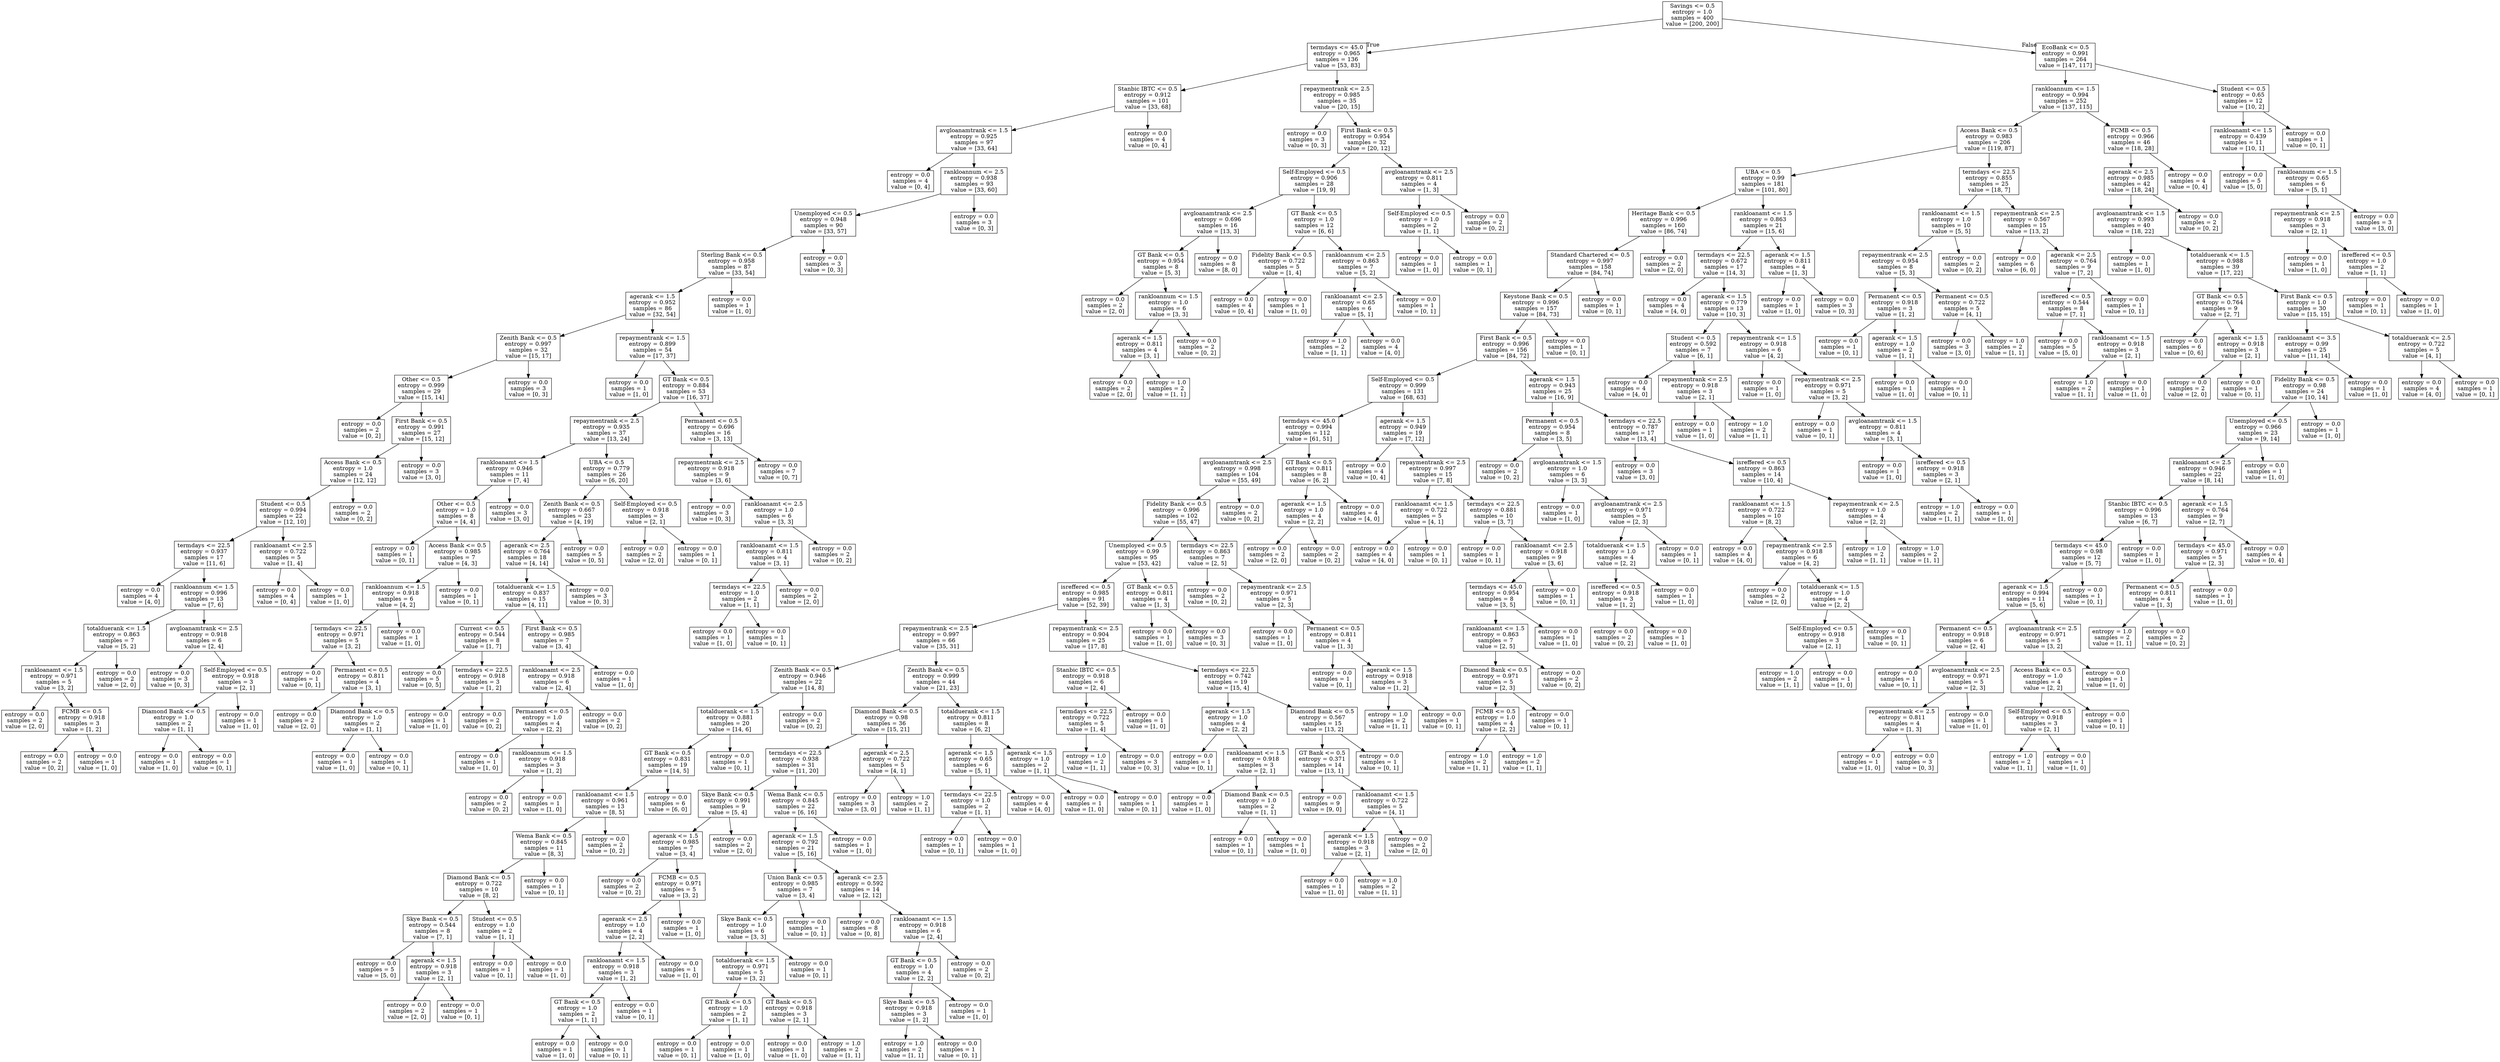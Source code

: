 digraph Tree {
node [shape=box] ;
0 [label="Savings <= 0.5\nentropy = 1.0\nsamples = 400\nvalue = [200, 200]"] ;
1 [label="termdays <= 45.0\nentropy = 0.965\nsamples = 136\nvalue = [53, 83]"] ;
0 -> 1 [labeldistance=2.5, labelangle=45, headlabel="True"] ;
2 [label="Stanbic IBTC <= 0.5\nentropy = 0.912\nsamples = 101\nvalue = [33, 68]"] ;
1 -> 2 ;
3 [label="avgloanamtrank <= 1.5\nentropy = 0.925\nsamples = 97\nvalue = [33, 64]"] ;
2 -> 3 ;
4 [label="entropy = 0.0\nsamples = 4\nvalue = [0, 4]"] ;
3 -> 4 ;
5 [label="rankloannum <= 2.5\nentropy = 0.938\nsamples = 93\nvalue = [33, 60]"] ;
3 -> 5 ;
6 [label="Unemployed <= 0.5\nentropy = 0.948\nsamples = 90\nvalue = [33, 57]"] ;
5 -> 6 ;
7 [label="Sterling Bank <= 0.5\nentropy = 0.958\nsamples = 87\nvalue = [33, 54]"] ;
6 -> 7 ;
8 [label="agerank <= 1.5\nentropy = 0.952\nsamples = 86\nvalue = [32, 54]"] ;
7 -> 8 ;
9 [label="Zenith Bank <= 0.5\nentropy = 0.997\nsamples = 32\nvalue = [15, 17]"] ;
8 -> 9 ;
10 [label="Other <= 0.5\nentropy = 0.999\nsamples = 29\nvalue = [15, 14]"] ;
9 -> 10 ;
11 [label="entropy = 0.0\nsamples = 2\nvalue = [0, 2]"] ;
10 -> 11 ;
12 [label="First Bank <= 0.5\nentropy = 0.991\nsamples = 27\nvalue = [15, 12]"] ;
10 -> 12 ;
13 [label="Access Bank <= 0.5\nentropy = 1.0\nsamples = 24\nvalue = [12, 12]"] ;
12 -> 13 ;
14 [label="Student <= 0.5\nentropy = 0.994\nsamples = 22\nvalue = [12, 10]"] ;
13 -> 14 ;
15 [label="termdays <= 22.5\nentropy = 0.937\nsamples = 17\nvalue = [11, 6]"] ;
14 -> 15 ;
16 [label="entropy = 0.0\nsamples = 4\nvalue = [4, 0]"] ;
15 -> 16 ;
17 [label="rankloannum <= 1.5\nentropy = 0.996\nsamples = 13\nvalue = [7, 6]"] ;
15 -> 17 ;
18 [label="totalduerank <= 1.5\nentropy = 0.863\nsamples = 7\nvalue = [5, 2]"] ;
17 -> 18 ;
19 [label="rankloanamt <= 1.5\nentropy = 0.971\nsamples = 5\nvalue = [3, 2]"] ;
18 -> 19 ;
20 [label="entropy = 0.0\nsamples = 2\nvalue = [2, 0]"] ;
19 -> 20 ;
21 [label="FCMB <= 0.5\nentropy = 0.918\nsamples = 3\nvalue = [1, 2]"] ;
19 -> 21 ;
22 [label="entropy = 0.0\nsamples = 2\nvalue = [0, 2]"] ;
21 -> 22 ;
23 [label="entropy = 0.0\nsamples = 1\nvalue = [1, 0]"] ;
21 -> 23 ;
24 [label="entropy = 0.0\nsamples = 2\nvalue = [2, 0]"] ;
18 -> 24 ;
25 [label="avgloanamtrank <= 2.5\nentropy = 0.918\nsamples = 6\nvalue = [2, 4]"] ;
17 -> 25 ;
26 [label="entropy = 0.0\nsamples = 3\nvalue = [0, 3]"] ;
25 -> 26 ;
27 [label="Self-Employed <= 0.5\nentropy = 0.918\nsamples = 3\nvalue = [2, 1]"] ;
25 -> 27 ;
28 [label="Diamond Bank <= 0.5\nentropy = 1.0\nsamples = 2\nvalue = [1, 1]"] ;
27 -> 28 ;
29 [label="entropy = 0.0\nsamples = 1\nvalue = [1, 0]"] ;
28 -> 29 ;
30 [label="entropy = 0.0\nsamples = 1\nvalue = [0, 1]"] ;
28 -> 30 ;
31 [label="entropy = 0.0\nsamples = 1\nvalue = [1, 0]"] ;
27 -> 31 ;
32 [label="rankloanamt <= 2.5\nentropy = 0.722\nsamples = 5\nvalue = [1, 4]"] ;
14 -> 32 ;
33 [label="entropy = 0.0\nsamples = 4\nvalue = [0, 4]"] ;
32 -> 33 ;
34 [label="entropy = 0.0\nsamples = 1\nvalue = [1, 0]"] ;
32 -> 34 ;
35 [label="entropy = 0.0\nsamples = 2\nvalue = [0, 2]"] ;
13 -> 35 ;
36 [label="entropy = 0.0\nsamples = 3\nvalue = [3, 0]"] ;
12 -> 36 ;
37 [label="entropy = 0.0\nsamples = 3\nvalue = [0, 3]"] ;
9 -> 37 ;
38 [label="repaymentrank <= 1.5\nentropy = 0.899\nsamples = 54\nvalue = [17, 37]"] ;
8 -> 38 ;
39 [label="entropy = 0.0\nsamples = 1\nvalue = [1, 0]"] ;
38 -> 39 ;
40 [label="GT Bank <= 0.5\nentropy = 0.884\nsamples = 53\nvalue = [16, 37]"] ;
38 -> 40 ;
41 [label="repaymentrank <= 2.5\nentropy = 0.935\nsamples = 37\nvalue = [13, 24]"] ;
40 -> 41 ;
42 [label="rankloanamt <= 1.5\nentropy = 0.946\nsamples = 11\nvalue = [7, 4]"] ;
41 -> 42 ;
43 [label="Other <= 0.5\nentropy = 1.0\nsamples = 8\nvalue = [4, 4]"] ;
42 -> 43 ;
44 [label="entropy = 0.0\nsamples = 1\nvalue = [0, 1]"] ;
43 -> 44 ;
45 [label="Access Bank <= 0.5\nentropy = 0.985\nsamples = 7\nvalue = [4, 3]"] ;
43 -> 45 ;
46 [label="rankloannum <= 1.5\nentropy = 0.918\nsamples = 6\nvalue = [4, 2]"] ;
45 -> 46 ;
47 [label="termdays <= 22.5\nentropy = 0.971\nsamples = 5\nvalue = [3, 2]"] ;
46 -> 47 ;
48 [label="entropy = 0.0\nsamples = 1\nvalue = [0, 1]"] ;
47 -> 48 ;
49 [label="Permanent <= 0.5\nentropy = 0.811\nsamples = 4\nvalue = [3, 1]"] ;
47 -> 49 ;
50 [label="entropy = 0.0\nsamples = 2\nvalue = [2, 0]"] ;
49 -> 50 ;
51 [label="Diamond Bank <= 0.5\nentropy = 1.0\nsamples = 2\nvalue = [1, 1]"] ;
49 -> 51 ;
52 [label="entropy = 0.0\nsamples = 1\nvalue = [1, 0]"] ;
51 -> 52 ;
53 [label="entropy = 0.0\nsamples = 1\nvalue = [0, 1]"] ;
51 -> 53 ;
54 [label="entropy = 0.0\nsamples = 1\nvalue = [1, 0]"] ;
46 -> 54 ;
55 [label="entropy = 0.0\nsamples = 1\nvalue = [0, 1]"] ;
45 -> 55 ;
56 [label="entropy = 0.0\nsamples = 3\nvalue = [3, 0]"] ;
42 -> 56 ;
57 [label="UBA <= 0.5\nentropy = 0.779\nsamples = 26\nvalue = [6, 20]"] ;
41 -> 57 ;
58 [label="Zenith Bank <= 0.5\nentropy = 0.667\nsamples = 23\nvalue = [4, 19]"] ;
57 -> 58 ;
59 [label="agerank <= 2.5\nentropy = 0.764\nsamples = 18\nvalue = [4, 14]"] ;
58 -> 59 ;
60 [label="totalduerank <= 1.5\nentropy = 0.837\nsamples = 15\nvalue = [4, 11]"] ;
59 -> 60 ;
61 [label="Current <= 0.5\nentropy = 0.544\nsamples = 8\nvalue = [1, 7]"] ;
60 -> 61 ;
62 [label="entropy = 0.0\nsamples = 5\nvalue = [0, 5]"] ;
61 -> 62 ;
63 [label="termdays <= 22.5\nentropy = 0.918\nsamples = 3\nvalue = [1, 2]"] ;
61 -> 63 ;
64 [label="entropy = 0.0\nsamples = 1\nvalue = [1, 0]"] ;
63 -> 64 ;
65 [label="entropy = 0.0\nsamples = 2\nvalue = [0, 2]"] ;
63 -> 65 ;
66 [label="First Bank <= 0.5\nentropy = 0.985\nsamples = 7\nvalue = [3, 4]"] ;
60 -> 66 ;
67 [label="rankloanamt <= 2.5\nentropy = 0.918\nsamples = 6\nvalue = [2, 4]"] ;
66 -> 67 ;
68 [label="Permanent <= 0.5\nentropy = 1.0\nsamples = 4\nvalue = [2, 2]"] ;
67 -> 68 ;
69 [label="entropy = 0.0\nsamples = 1\nvalue = [1, 0]"] ;
68 -> 69 ;
70 [label="rankloannum <= 1.5\nentropy = 0.918\nsamples = 3\nvalue = [1, 2]"] ;
68 -> 70 ;
71 [label="entropy = 0.0\nsamples = 2\nvalue = [0, 2]"] ;
70 -> 71 ;
72 [label="entropy = 0.0\nsamples = 1\nvalue = [1, 0]"] ;
70 -> 72 ;
73 [label="entropy = 0.0\nsamples = 2\nvalue = [0, 2]"] ;
67 -> 73 ;
74 [label="entropy = 0.0\nsamples = 1\nvalue = [1, 0]"] ;
66 -> 74 ;
75 [label="entropy = 0.0\nsamples = 3\nvalue = [0, 3]"] ;
59 -> 75 ;
76 [label="entropy = 0.0\nsamples = 5\nvalue = [0, 5]"] ;
58 -> 76 ;
77 [label="Self-Employed <= 0.5\nentropy = 0.918\nsamples = 3\nvalue = [2, 1]"] ;
57 -> 77 ;
78 [label="entropy = 0.0\nsamples = 2\nvalue = [2, 0]"] ;
77 -> 78 ;
79 [label="entropy = 0.0\nsamples = 1\nvalue = [0, 1]"] ;
77 -> 79 ;
80 [label="Permanent <= 0.5\nentropy = 0.696\nsamples = 16\nvalue = [3, 13]"] ;
40 -> 80 ;
81 [label="repaymentrank <= 2.5\nentropy = 0.918\nsamples = 9\nvalue = [3, 6]"] ;
80 -> 81 ;
82 [label="entropy = 0.0\nsamples = 3\nvalue = [0, 3]"] ;
81 -> 82 ;
83 [label="rankloanamt <= 2.5\nentropy = 1.0\nsamples = 6\nvalue = [3, 3]"] ;
81 -> 83 ;
84 [label="rankloanamt <= 1.5\nentropy = 0.811\nsamples = 4\nvalue = [3, 1]"] ;
83 -> 84 ;
85 [label="termdays <= 22.5\nentropy = 1.0\nsamples = 2\nvalue = [1, 1]"] ;
84 -> 85 ;
86 [label="entropy = 0.0\nsamples = 1\nvalue = [1, 0]"] ;
85 -> 86 ;
87 [label="entropy = 0.0\nsamples = 1\nvalue = [0, 1]"] ;
85 -> 87 ;
88 [label="entropy = 0.0\nsamples = 2\nvalue = [2, 0]"] ;
84 -> 88 ;
89 [label="entropy = 0.0\nsamples = 2\nvalue = [0, 2]"] ;
83 -> 89 ;
90 [label="entropy = 0.0\nsamples = 7\nvalue = [0, 7]"] ;
80 -> 90 ;
91 [label="entropy = 0.0\nsamples = 1\nvalue = [1, 0]"] ;
7 -> 91 ;
92 [label="entropy = 0.0\nsamples = 3\nvalue = [0, 3]"] ;
6 -> 92 ;
93 [label="entropy = 0.0\nsamples = 3\nvalue = [0, 3]"] ;
5 -> 93 ;
94 [label="entropy = 0.0\nsamples = 4\nvalue = [0, 4]"] ;
2 -> 94 ;
95 [label="repaymentrank <= 2.5\nentropy = 0.985\nsamples = 35\nvalue = [20, 15]"] ;
1 -> 95 ;
96 [label="entropy = 0.0\nsamples = 3\nvalue = [0, 3]"] ;
95 -> 96 ;
97 [label="First Bank <= 0.5\nentropy = 0.954\nsamples = 32\nvalue = [20, 12]"] ;
95 -> 97 ;
98 [label="Self-Employed <= 0.5\nentropy = 0.906\nsamples = 28\nvalue = [19, 9]"] ;
97 -> 98 ;
99 [label="avgloanamtrank <= 2.5\nentropy = 0.696\nsamples = 16\nvalue = [13, 3]"] ;
98 -> 99 ;
100 [label="GT Bank <= 0.5\nentropy = 0.954\nsamples = 8\nvalue = [5, 3]"] ;
99 -> 100 ;
101 [label="entropy = 0.0\nsamples = 2\nvalue = [2, 0]"] ;
100 -> 101 ;
102 [label="rankloannum <= 1.5\nentropy = 1.0\nsamples = 6\nvalue = [3, 3]"] ;
100 -> 102 ;
103 [label="agerank <= 1.5\nentropy = 0.811\nsamples = 4\nvalue = [3, 1]"] ;
102 -> 103 ;
104 [label="entropy = 0.0\nsamples = 2\nvalue = [2, 0]"] ;
103 -> 104 ;
105 [label="entropy = 1.0\nsamples = 2\nvalue = [1, 1]"] ;
103 -> 105 ;
106 [label="entropy = 0.0\nsamples = 2\nvalue = [0, 2]"] ;
102 -> 106 ;
107 [label="entropy = 0.0\nsamples = 8\nvalue = [8, 0]"] ;
99 -> 107 ;
108 [label="GT Bank <= 0.5\nentropy = 1.0\nsamples = 12\nvalue = [6, 6]"] ;
98 -> 108 ;
109 [label="Fidelity Bank <= 0.5\nentropy = 0.722\nsamples = 5\nvalue = [1, 4]"] ;
108 -> 109 ;
110 [label="entropy = 0.0\nsamples = 4\nvalue = [0, 4]"] ;
109 -> 110 ;
111 [label="entropy = 0.0\nsamples = 1\nvalue = [1, 0]"] ;
109 -> 111 ;
112 [label="rankloannum <= 2.5\nentropy = 0.863\nsamples = 7\nvalue = [5, 2]"] ;
108 -> 112 ;
113 [label="rankloanamt <= 2.5\nentropy = 0.65\nsamples = 6\nvalue = [5, 1]"] ;
112 -> 113 ;
114 [label="entropy = 1.0\nsamples = 2\nvalue = [1, 1]"] ;
113 -> 114 ;
115 [label="entropy = 0.0\nsamples = 4\nvalue = [4, 0]"] ;
113 -> 115 ;
116 [label="entropy = 0.0\nsamples = 1\nvalue = [0, 1]"] ;
112 -> 116 ;
117 [label="avgloanamtrank <= 2.5\nentropy = 0.811\nsamples = 4\nvalue = [1, 3]"] ;
97 -> 117 ;
118 [label="Self-Employed <= 0.5\nentropy = 1.0\nsamples = 2\nvalue = [1, 1]"] ;
117 -> 118 ;
119 [label="entropy = 0.0\nsamples = 1\nvalue = [1, 0]"] ;
118 -> 119 ;
120 [label="entropy = 0.0\nsamples = 1\nvalue = [0, 1]"] ;
118 -> 120 ;
121 [label="entropy = 0.0\nsamples = 2\nvalue = [0, 2]"] ;
117 -> 121 ;
122 [label="EcoBank <= 0.5\nentropy = 0.991\nsamples = 264\nvalue = [147, 117]"] ;
0 -> 122 [labeldistance=2.5, labelangle=-45, headlabel="False"] ;
123 [label="rankloannum <= 1.5\nentropy = 0.994\nsamples = 252\nvalue = [137, 115]"] ;
122 -> 123 ;
124 [label="Access Bank <= 0.5\nentropy = 0.983\nsamples = 206\nvalue = [119, 87]"] ;
123 -> 124 ;
125 [label="UBA <= 0.5\nentropy = 0.99\nsamples = 181\nvalue = [101, 80]"] ;
124 -> 125 ;
126 [label="Heritage Bank <= 0.5\nentropy = 0.996\nsamples = 160\nvalue = [86, 74]"] ;
125 -> 126 ;
127 [label="Standard Chartered <= 0.5\nentropy = 0.997\nsamples = 158\nvalue = [84, 74]"] ;
126 -> 127 ;
128 [label="Keystone Bank <= 0.5\nentropy = 0.996\nsamples = 157\nvalue = [84, 73]"] ;
127 -> 128 ;
129 [label="First Bank <= 0.5\nentropy = 0.996\nsamples = 156\nvalue = [84, 72]"] ;
128 -> 129 ;
130 [label="Self-Employed <= 0.5\nentropy = 0.999\nsamples = 131\nvalue = [68, 63]"] ;
129 -> 130 ;
131 [label="termdays <= 45.0\nentropy = 0.994\nsamples = 112\nvalue = [61, 51]"] ;
130 -> 131 ;
132 [label="avgloanamtrank <= 2.5\nentropy = 0.998\nsamples = 104\nvalue = [55, 49]"] ;
131 -> 132 ;
133 [label="Fidelity Bank <= 0.5\nentropy = 0.996\nsamples = 102\nvalue = [55, 47]"] ;
132 -> 133 ;
134 [label="Unemployed <= 0.5\nentropy = 0.99\nsamples = 95\nvalue = [53, 42]"] ;
133 -> 134 ;
135 [label="isreffered <= 0.5\nentropy = 0.985\nsamples = 91\nvalue = [52, 39]"] ;
134 -> 135 ;
136 [label="repaymentrank <= 2.5\nentropy = 0.997\nsamples = 66\nvalue = [35, 31]"] ;
135 -> 136 ;
137 [label="Zenith Bank <= 0.5\nentropy = 0.946\nsamples = 22\nvalue = [14, 8]"] ;
136 -> 137 ;
138 [label="totalduerank <= 1.5\nentropy = 0.881\nsamples = 20\nvalue = [14, 6]"] ;
137 -> 138 ;
139 [label="GT Bank <= 0.5\nentropy = 0.831\nsamples = 19\nvalue = [14, 5]"] ;
138 -> 139 ;
140 [label="rankloanamt <= 1.5\nentropy = 0.961\nsamples = 13\nvalue = [8, 5]"] ;
139 -> 140 ;
141 [label="Wema Bank <= 0.5\nentropy = 0.845\nsamples = 11\nvalue = [8, 3]"] ;
140 -> 141 ;
142 [label="Diamond Bank <= 0.5\nentropy = 0.722\nsamples = 10\nvalue = [8, 2]"] ;
141 -> 142 ;
143 [label="Skye Bank <= 0.5\nentropy = 0.544\nsamples = 8\nvalue = [7, 1]"] ;
142 -> 143 ;
144 [label="entropy = 0.0\nsamples = 5\nvalue = [5, 0]"] ;
143 -> 144 ;
145 [label="agerank <= 1.5\nentropy = 0.918\nsamples = 3\nvalue = [2, 1]"] ;
143 -> 145 ;
146 [label="entropy = 0.0\nsamples = 2\nvalue = [2, 0]"] ;
145 -> 146 ;
147 [label="entropy = 0.0\nsamples = 1\nvalue = [0, 1]"] ;
145 -> 147 ;
148 [label="Student <= 0.5\nentropy = 1.0\nsamples = 2\nvalue = [1, 1]"] ;
142 -> 148 ;
149 [label="entropy = 0.0\nsamples = 1\nvalue = [0, 1]"] ;
148 -> 149 ;
150 [label="entropy = 0.0\nsamples = 1\nvalue = [1, 0]"] ;
148 -> 150 ;
151 [label="entropy = 0.0\nsamples = 1\nvalue = [0, 1]"] ;
141 -> 151 ;
152 [label="entropy = 0.0\nsamples = 2\nvalue = [0, 2]"] ;
140 -> 152 ;
153 [label="entropy = 0.0\nsamples = 6\nvalue = [6, 0]"] ;
139 -> 153 ;
154 [label="entropy = 0.0\nsamples = 1\nvalue = [0, 1]"] ;
138 -> 154 ;
155 [label="entropy = 0.0\nsamples = 2\nvalue = [0, 2]"] ;
137 -> 155 ;
156 [label="Zenith Bank <= 0.5\nentropy = 0.999\nsamples = 44\nvalue = [21, 23]"] ;
136 -> 156 ;
157 [label="Diamond Bank <= 0.5\nentropy = 0.98\nsamples = 36\nvalue = [15, 21]"] ;
156 -> 157 ;
158 [label="termdays <= 22.5\nentropy = 0.938\nsamples = 31\nvalue = [11, 20]"] ;
157 -> 158 ;
159 [label="Skye Bank <= 0.5\nentropy = 0.991\nsamples = 9\nvalue = [5, 4]"] ;
158 -> 159 ;
160 [label="agerank <= 1.5\nentropy = 0.985\nsamples = 7\nvalue = [3, 4]"] ;
159 -> 160 ;
161 [label="entropy = 0.0\nsamples = 2\nvalue = [0, 2]"] ;
160 -> 161 ;
162 [label="FCMB <= 0.5\nentropy = 0.971\nsamples = 5\nvalue = [3, 2]"] ;
160 -> 162 ;
163 [label="agerank <= 2.5\nentropy = 1.0\nsamples = 4\nvalue = [2, 2]"] ;
162 -> 163 ;
164 [label="rankloanamt <= 1.5\nentropy = 0.918\nsamples = 3\nvalue = [1, 2]"] ;
163 -> 164 ;
165 [label="GT Bank <= 0.5\nentropy = 1.0\nsamples = 2\nvalue = [1, 1]"] ;
164 -> 165 ;
166 [label="entropy = 0.0\nsamples = 1\nvalue = [1, 0]"] ;
165 -> 166 ;
167 [label="entropy = 0.0\nsamples = 1\nvalue = [0, 1]"] ;
165 -> 167 ;
168 [label="entropy = 0.0\nsamples = 1\nvalue = [0, 1]"] ;
164 -> 168 ;
169 [label="entropy = 0.0\nsamples = 1\nvalue = [1, 0]"] ;
163 -> 169 ;
170 [label="entropy = 0.0\nsamples = 1\nvalue = [1, 0]"] ;
162 -> 170 ;
171 [label="entropy = 0.0\nsamples = 2\nvalue = [2, 0]"] ;
159 -> 171 ;
172 [label="Wema Bank <= 0.5\nentropy = 0.845\nsamples = 22\nvalue = [6, 16]"] ;
158 -> 172 ;
173 [label="agerank <= 1.5\nentropy = 0.792\nsamples = 21\nvalue = [5, 16]"] ;
172 -> 173 ;
174 [label="Union Bank <= 0.5\nentropy = 0.985\nsamples = 7\nvalue = [3, 4]"] ;
173 -> 174 ;
175 [label="Skye Bank <= 0.5\nentropy = 1.0\nsamples = 6\nvalue = [3, 3]"] ;
174 -> 175 ;
176 [label="totalduerank <= 1.5\nentropy = 0.971\nsamples = 5\nvalue = [3, 2]"] ;
175 -> 176 ;
177 [label="GT Bank <= 0.5\nentropy = 1.0\nsamples = 2\nvalue = [1, 1]"] ;
176 -> 177 ;
178 [label="entropy = 0.0\nsamples = 1\nvalue = [0, 1]"] ;
177 -> 178 ;
179 [label="entropy = 0.0\nsamples = 1\nvalue = [1, 0]"] ;
177 -> 179 ;
180 [label="GT Bank <= 0.5\nentropy = 0.918\nsamples = 3\nvalue = [2, 1]"] ;
176 -> 180 ;
181 [label="entropy = 0.0\nsamples = 1\nvalue = [1, 0]"] ;
180 -> 181 ;
182 [label="entropy = 1.0\nsamples = 2\nvalue = [1, 1]"] ;
180 -> 182 ;
183 [label="entropy = 0.0\nsamples = 1\nvalue = [0, 1]"] ;
175 -> 183 ;
184 [label="entropy = 0.0\nsamples = 1\nvalue = [0, 1]"] ;
174 -> 184 ;
185 [label="agerank <= 2.5\nentropy = 0.592\nsamples = 14\nvalue = [2, 12]"] ;
173 -> 185 ;
186 [label="entropy = 0.0\nsamples = 8\nvalue = [0, 8]"] ;
185 -> 186 ;
187 [label="rankloanamt <= 1.5\nentropy = 0.918\nsamples = 6\nvalue = [2, 4]"] ;
185 -> 187 ;
188 [label="GT Bank <= 0.5\nentropy = 1.0\nsamples = 4\nvalue = [2, 2]"] ;
187 -> 188 ;
189 [label="Skye Bank <= 0.5\nentropy = 0.918\nsamples = 3\nvalue = [1, 2]"] ;
188 -> 189 ;
190 [label="entropy = 1.0\nsamples = 2\nvalue = [1, 1]"] ;
189 -> 190 ;
191 [label="entropy = 0.0\nsamples = 1\nvalue = [0, 1]"] ;
189 -> 191 ;
192 [label="entropy = 0.0\nsamples = 1\nvalue = [1, 0]"] ;
188 -> 192 ;
193 [label="entropy = 0.0\nsamples = 2\nvalue = [0, 2]"] ;
187 -> 193 ;
194 [label="entropy = 0.0\nsamples = 1\nvalue = [1, 0]"] ;
172 -> 194 ;
195 [label="agerank <= 2.5\nentropy = 0.722\nsamples = 5\nvalue = [4, 1]"] ;
157 -> 195 ;
196 [label="entropy = 0.0\nsamples = 3\nvalue = [3, 0]"] ;
195 -> 196 ;
197 [label="entropy = 1.0\nsamples = 2\nvalue = [1, 1]"] ;
195 -> 197 ;
198 [label="totalduerank <= 1.5\nentropy = 0.811\nsamples = 8\nvalue = [6, 2]"] ;
156 -> 198 ;
199 [label="agerank <= 1.5\nentropy = 0.65\nsamples = 6\nvalue = [5, 1]"] ;
198 -> 199 ;
200 [label="termdays <= 22.5\nentropy = 1.0\nsamples = 2\nvalue = [1, 1]"] ;
199 -> 200 ;
201 [label="entropy = 0.0\nsamples = 1\nvalue = [0, 1]"] ;
200 -> 201 ;
202 [label="entropy = 0.0\nsamples = 1\nvalue = [1, 0]"] ;
200 -> 202 ;
203 [label="entropy = 0.0\nsamples = 4\nvalue = [4, 0]"] ;
199 -> 203 ;
204 [label="agerank <= 1.5\nentropy = 1.0\nsamples = 2\nvalue = [1, 1]"] ;
198 -> 204 ;
205 [label="entropy = 0.0\nsamples = 1\nvalue = [1, 0]"] ;
204 -> 205 ;
206 [label="entropy = 0.0\nsamples = 1\nvalue = [0, 1]"] ;
204 -> 206 ;
207 [label="repaymentrank <= 2.5\nentropy = 0.904\nsamples = 25\nvalue = [17, 8]"] ;
135 -> 207 ;
208 [label="Stanbic IBTC <= 0.5\nentropy = 0.918\nsamples = 6\nvalue = [2, 4]"] ;
207 -> 208 ;
209 [label="termdays <= 22.5\nentropy = 0.722\nsamples = 5\nvalue = [1, 4]"] ;
208 -> 209 ;
210 [label="entropy = 1.0\nsamples = 2\nvalue = [1, 1]"] ;
209 -> 210 ;
211 [label="entropy = 0.0\nsamples = 3\nvalue = [0, 3]"] ;
209 -> 211 ;
212 [label="entropy = 0.0\nsamples = 1\nvalue = [1, 0]"] ;
208 -> 212 ;
213 [label="termdays <= 22.5\nentropy = 0.742\nsamples = 19\nvalue = [15, 4]"] ;
207 -> 213 ;
214 [label="agerank <= 1.5\nentropy = 1.0\nsamples = 4\nvalue = [2, 2]"] ;
213 -> 214 ;
215 [label="entropy = 0.0\nsamples = 1\nvalue = [0, 1]"] ;
214 -> 215 ;
216 [label="rankloanamt <= 1.5\nentropy = 0.918\nsamples = 3\nvalue = [2, 1]"] ;
214 -> 216 ;
217 [label="entropy = 0.0\nsamples = 1\nvalue = [1, 0]"] ;
216 -> 217 ;
218 [label="Diamond Bank <= 0.5\nentropy = 1.0\nsamples = 2\nvalue = [1, 1]"] ;
216 -> 218 ;
219 [label="entropy = 0.0\nsamples = 1\nvalue = [0, 1]"] ;
218 -> 219 ;
220 [label="entropy = 0.0\nsamples = 1\nvalue = [1, 0]"] ;
218 -> 220 ;
221 [label="Diamond Bank <= 0.5\nentropy = 0.567\nsamples = 15\nvalue = [13, 2]"] ;
213 -> 221 ;
222 [label="GT Bank <= 0.5\nentropy = 0.371\nsamples = 14\nvalue = [13, 1]"] ;
221 -> 222 ;
223 [label="entropy = 0.0\nsamples = 9\nvalue = [9, 0]"] ;
222 -> 223 ;
224 [label="rankloanamt <= 1.5\nentropy = 0.722\nsamples = 5\nvalue = [4, 1]"] ;
222 -> 224 ;
225 [label="agerank <= 1.5\nentropy = 0.918\nsamples = 3\nvalue = [2, 1]"] ;
224 -> 225 ;
226 [label="entropy = 0.0\nsamples = 1\nvalue = [1, 0]"] ;
225 -> 226 ;
227 [label="entropy = 1.0\nsamples = 2\nvalue = [1, 1]"] ;
225 -> 227 ;
228 [label="entropy = 0.0\nsamples = 2\nvalue = [2, 0]"] ;
224 -> 228 ;
229 [label="entropy = 0.0\nsamples = 1\nvalue = [0, 1]"] ;
221 -> 229 ;
230 [label="GT Bank <= 0.5\nentropy = 0.811\nsamples = 4\nvalue = [1, 3]"] ;
134 -> 230 ;
231 [label="entropy = 0.0\nsamples = 1\nvalue = [1, 0]"] ;
230 -> 231 ;
232 [label="entropy = 0.0\nsamples = 3\nvalue = [0, 3]"] ;
230 -> 232 ;
233 [label="termdays <= 22.5\nentropy = 0.863\nsamples = 7\nvalue = [2, 5]"] ;
133 -> 233 ;
234 [label="entropy = 0.0\nsamples = 2\nvalue = [0, 2]"] ;
233 -> 234 ;
235 [label="repaymentrank <= 2.5\nentropy = 0.971\nsamples = 5\nvalue = [2, 3]"] ;
233 -> 235 ;
236 [label="entropy = 0.0\nsamples = 1\nvalue = [1, 0]"] ;
235 -> 236 ;
237 [label="Permanent <= 0.5\nentropy = 0.811\nsamples = 4\nvalue = [1, 3]"] ;
235 -> 237 ;
238 [label="entropy = 0.0\nsamples = 1\nvalue = [0, 1]"] ;
237 -> 238 ;
239 [label="agerank <= 1.5\nentropy = 0.918\nsamples = 3\nvalue = [1, 2]"] ;
237 -> 239 ;
240 [label="entropy = 1.0\nsamples = 2\nvalue = [1, 1]"] ;
239 -> 240 ;
241 [label="entropy = 0.0\nsamples = 1\nvalue = [0, 1]"] ;
239 -> 241 ;
242 [label="entropy = 0.0\nsamples = 2\nvalue = [0, 2]"] ;
132 -> 242 ;
243 [label="GT Bank <= 0.5\nentropy = 0.811\nsamples = 8\nvalue = [6, 2]"] ;
131 -> 243 ;
244 [label="agerank <= 1.5\nentropy = 1.0\nsamples = 4\nvalue = [2, 2]"] ;
243 -> 244 ;
245 [label="entropy = 0.0\nsamples = 2\nvalue = [2, 0]"] ;
244 -> 245 ;
246 [label="entropy = 0.0\nsamples = 2\nvalue = [0, 2]"] ;
244 -> 246 ;
247 [label="entropy = 0.0\nsamples = 4\nvalue = [4, 0]"] ;
243 -> 247 ;
248 [label="agerank <= 1.5\nentropy = 0.949\nsamples = 19\nvalue = [7, 12]"] ;
130 -> 248 ;
249 [label="entropy = 0.0\nsamples = 4\nvalue = [0, 4]"] ;
248 -> 249 ;
250 [label="repaymentrank <= 2.5\nentropy = 0.997\nsamples = 15\nvalue = [7, 8]"] ;
248 -> 250 ;
251 [label="rankloanamt <= 1.5\nentropy = 0.722\nsamples = 5\nvalue = [4, 1]"] ;
250 -> 251 ;
252 [label="entropy = 0.0\nsamples = 4\nvalue = [4, 0]"] ;
251 -> 252 ;
253 [label="entropy = 0.0\nsamples = 1\nvalue = [0, 1]"] ;
251 -> 253 ;
254 [label="termdays <= 22.5\nentropy = 0.881\nsamples = 10\nvalue = [3, 7]"] ;
250 -> 254 ;
255 [label="entropy = 0.0\nsamples = 1\nvalue = [0, 1]"] ;
254 -> 255 ;
256 [label="rankloanamt <= 2.5\nentropy = 0.918\nsamples = 9\nvalue = [3, 6]"] ;
254 -> 256 ;
257 [label="termdays <= 45.0\nentropy = 0.954\nsamples = 8\nvalue = [3, 5]"] ;
256 -> 257 ;
258 [label="rankloanamt <= 1.5\nentropy = 0.863\nsamples = 7\nvalue = [2, 5]"] ;
257 -> 258 ;
259 [label="Diamond Bank <= 0.5\nentropy = 0.971\nsamples = 5\nvalue = [2, 3]"] ;
258 -> 259 ;
260 [label="FCMB <= 0.5\nentropy = 1.0\nsamples = 4\nvalue = [2, 2]"] ;
259 -> 260 ;
261 [label="entropy = 1.0\nsamples = 2\nvalue = [1, 1]"] ;
260 -> 261 ;
262 [label="entropy = 1.0\nsamples = 2\nvalue = [1, 1]"] ;
260 -> 262 ;
263 [label="entropy = 0.0\nsamples = 1\nvalue = [0, 1]"] ;
259 -> 263 ;
264 [label="entropy = 0.0\nsamples = 2\nvalue = [0, 2]"] ;
258 -> 264 ;
265 [label="entropy = 0.0\nsamples = 1\nvalue = [1, 0]"] ;
257 -> 265 ;
266 [label="entropy = 0.0\nsamples = 1\nvalue = [0, 1]"] ;
256 -> 266 ;
267 [label="agerank <= 1.5\nentropy = 0.943\nsamples = 25\nvalue = [16, 9]"] ;
129 -> 267 ;
268 [label="Permanent <= 0.5\nentropy = 0.954\nsamples = 8\nvalue = [3, 5]"] ;
267 -> 268 ;
269 [label="entropy = 0.0\nsamples = 2\nvalue = [0, 2]"] ;
268 -> 269 ;
270 [label="avgloanamtrank <= 1.5\nentropy = 1.0\nsamples = 6\nvalue = [3, 3]"] ;
268 -> 270 ;
271 [label="entropy = 0.0\nsamples = 1\nvalue = [1, 0]"] ;
270 -> 271 ;
272 [label="avgloanamtrank <= 2.5\nentropy = 0.971\nsamples = 5\nvalue = [2, 3]"] ;
270 -> 272 ;
273 [label="totalduerank <= 1.5\nentropy = 1.0\nsamples = 4\nvalue = [2, 2]"] ;
272 -> 273 ;
274 [label="isreffered <= 0.5\nentropy = 0.918\nsamples = 3\nvalue = [1, 2]"] ;
273 -> 274 ;
275 [label="entropy = 0.0\nsamples = 2\nvalue = [0, 2]"] ;
274 -> 275 ;
276 [label="entropy = 0.0\nsamples = 1\nvalue = [1, 0]"] ;
274 -> 276 ;
277 [label="entropy = 0.0\nsamples = 1\nvalue = [1, 0]"] ;
273 -> 277 ;
278 [label="entropy = 0.0\nsamples = 1\nvalue = [0, 1]"] ;
272 -> 278 ;
279 [label="termdays <= 22.5\nentropy = 0.787\nsamples = 17\nvalue = [13, 4]"] ;
267 -> 279 ;
280 [label="entropy = 0.0\nsamples = 3\nvalue = [3, 0]"] ;
279 -> 280 ;
281 [label="isreffered <= 0.5\nentropy = 0.863\nsamples = 14\nvalue = [10, 4]"] ;
279 -> 281 ;
282 [label="rankloanamt <= 1.5\nentropy = 0.722\nsamples = 10\nvalue = [8, 2]"] ;
281 -> 282 ;
283 [label="entropy = 0.0\nsamples = 4\nvalue = [4, 0]"] ;
282 -> 283 ;
284 [label="repaymentrank <= 2.5\nentropy = 0.918\nsamples = 6\nvalue = [4, 2]"] ;
282 -> 284 ;
285 [label="entropy = 0.0\nsamples = 2\nvalue = [2, 0]"] ;
284 -> 285 ;
286 [label="totalduerank <= 1.5\nentropy = 1.0\nsamples = 4\nvalue = [2, 2]"] ;
284 -> 286 ;
287 [label="Self-Employed <= 0.5\nentropy = 0.918\nsamples = 3\nvalue = [2, 1]"] ;
286 -> 287 ;
288 [label="entropy = 1.0\nsamples = 2\nvalue = [1, 1]"] ;
287 -> 288 ;
289 [label="entropy = 0.0\nsamples = 1\nvalue = [1, 0]"] ;
287 -> 289 ;
290 [label="entropy = 0.0\nsamples = 1\nvalue = [0, 1]"] ;
286 -> 290 ;
291 [label="repaymentrank <= 2.5\nentropy = 1.0\nsamples = 4\nvalue = [2, 2]"] ;
281 -> 291 ;
292 [label="entropy = 1.0\nsamples = 2\nvalue = [1, 1]"] ;
291 -> 292 ;
293 [label="entropy = 1.0\nsamples = 2\nvalue = [1, 1]"] ;
291 -> 293 ;
294 [label="entropy = 0.0\nsamples = 1\nvalue = [0, 1]"] ;
128 -> 294 ;
295 [label="entropy = 0.0\nsamples = 1\nvalue = [0, 1]"] ;
127 -> 295 ;
296 [label="entropy = 0.0\nsamples = 2\nvalue = [2, 0]"] ;
126 -> 296 ;
297 [label="rankloanamt <= 1.5\nentropy = 0.863\nsamples = 21\nvalue = [15, 6]"] ;
125 -> 297 ;
298 [label="termdays <= 22.5\nentropy = 0.672\nsamples = 17\nvalue = [14, 3]"] ;
297 -> 298 ;
299 [label="entropy = 0.0\nsamples = 4\nvalue = [4, 0]"] ;
298 -> 299 ;
300 [label="agerank <= 1.5\nentropy = 0.779\nsamples = 13\nvalue = [10, 3]"] ;
298 -> 300 ;
301 [label="Student <= 0.5\nentropy = 0.592\nsamples = 7\nvalue = [6, 1]"] ;
300 -> 301 ;
302 [label="entropy = 0.0\nsamples = 4\nvalue = [4, 0]"] ;
301 -> 302 ;
303 [label="repaymentrank <= 2.5\nentropy = 0.918\nsamples = 3\nvalue = [2, 1]"] ;
301 -> 303 ;
304 [label="entropy = 0.0\nsamples = 1\nvalue = [1, 0]"] ;
303 -> 304 ;
305 [label="entropy = 1.0\nsamples = 2\nvalue = [1, 1]"] ;
303 -> 305 ;
306 [label="repaymentrank <= 1.5\nentropy = 0.918\nsamples = 6\nvalue = [4, 2]"] ;
300 -> 306 ;
307 [label="entropy = 0.0\nsamples = 1\nvalue = [1, 0]"] ;
306 -> 307 ;
308 [label="repaymentrank <= 2.5\nentropy = 0.971\nsamples = 5\nvalue = [3, 2]"] ;
306 -> 308 ;
309 [label="entropy = 0.0\nsamples = 1\nvalue = [0, 1]"] ;
308 -> 309 ;
310 [label="avgloanamtrank <= 1.5\nentropy = 0.811\nsamples = 4\nvalue = [3, 1]"] ;
308 -> 310 ;
311 [label="entropy = 0.0\nsamples = 1\nvalue = [1, 0]"] ;
310 -> 311 ;
312 [label="isreffered <= 0.5\nentropy = 0.918\nsamples = 3\nvalue = [2, 1]"] ;
310 -> 312 ;
313 [label="entropy = 1.0\nsamples = 2\nvalue = [1, 1]"] ;
312 -> 313 ;
314 [label="entropy = 0.0\nsamples = 1\nvalue = [1, 0]"] ;
312 -> 314 ;
315 [label="agerank <= 1.5\nentropy = 0.811\nsamples = 4\nvalue = [1, 3]"] ;
297 -> 315 ;
316 [label="entropy = 0.0\nsamples = 1\nvalue = [1, 0]"] ;
315 -> 316 ;
317 [label="entropy = 0.0\nsamples = 3\nvalue = [0, 3]"] ;
315 -> 317 ;
318 [label="termdays <= 22.5\nentropy = 0.855\nsamples = 25\nvalue = [18, 7]"] ;
124 -> 318 ;
319 [label="rankloanamt <= 1.5\nentropy = 1.0\nsamples = 10\nvalue = [5, 5]"] ;
318 -> 319 ;
320 [label="repaymentrank <= 2.5\nentropy = 0.954\nsamples = 8\nvalue = [5, 3]"] ;
319 -> 320 ;
321 [label="Permanent <= 0.5\nentropy = 0.918\nsamples = 3\nvalue = [1, 2]"] ;
320 -> 321 ;
322 [label="entropy = 0.0\nsamples = 1\nvalue = [0, 1]"] ;
321 -> 322 ;
323 [label="agerank <= 1.5\nentropy = 1.0\nsamples = 2\nvalue = [1, 1]"] ;
321 -> 323 ;
324 [label="entropy = 0.0\nsamples = 1\nvalue = [1, 0]"] ;
323 -> 324 ;
325 [label="entropy = 0.0\nsamples = 1\nvalue = [0, 1]"] ;
323 -> 325 ;
326 [label="Permanent <= 0.5\nentropy = 0.722\nsamples = 5\nvalue = [4, 1]"] ;
320 -> 326 ;
327 [label="entropy = 0.0\nsamples = 3\nvalue = [3, 0]"] ;
326 -> 327 ;
328 [label="entropy = 1.0\nsamples = 2\nvalue = [1, 1]"] ;
326 -> 328 ;
329 [label="entropy = 0.0\nsamples = 2\nvalue = [0, 2]"] ;
319 -> 329 ;
330 [label="repaymentrank <= 2.5\nentropy = 0.567\nsamples = 15\nvalue = [13, 2]"] ;
318 -> 330 ;
331 [label="entropy = 0.0\nsamples = 6\nvalue = [6, 0]"] ;
330 -> 331 ;
332 [label="agerank <= 2.5\nentropy = 0.764\nsamples = 9\nvalue = [7, 2]"] ;
330 -> 332 ;
333 [label="isreffered <= 0.5\nentropy = 0.544\nsamples = 8\nvalue = [7, 1]"] ;
332 -> 333 ;
334 [label="entropy = 0.0\nsamples = 5\nvalue = [5, 0]"] ;
333 -> 334 ;
335 [label="rankloanamt <= 1.5\nentropy = 0.918\nsamples = 3\nvalue = [2, 1]"] ;
333 -> 335 ;
336 [label="entropy = 1.0\nsamples = 2\nvalue = [1, 1]"] ;
335 -> 336 ;
337 [label="entropy = 0.0\nsamples = 1\nvalue = [1, 0]"] ;
335 -> 337 ;
338 [label="entropy = 0.0\nsamples = 1\nvalue = [0, 1]"] ;
332 -> 338 ;
339 [label="FCMB <= 0.5\nentropy = 0.966\nsamples = 46\nvalue = [18, 28]"] ;
123 -> 339 ;
340 [label="agerank <= 2.5\nentropy = 0.985\nsamples = 42\nvalue = [18, 24]"] ;
339 -> 340 ;
341 [label="avgloanamtrank <= 1.5\nentropy = 0.993\nsamples = 40\nvalue = [18, 22]"] ;
340 -> 341 ;
342 [label="entropy = 0.0\nsamples = 1\nvalue = [1, 0]"] ;
341 -> 342 ;
343 [label="totalduerank <= 1.5\nentropy = 0.988\nsamples = 39\nvalue = [17, 22]"] ;
341 -> 343 ;
344 [label="GT Bank <= 0.5\nentropy = 0.764\nsamples = 9\nvalue = [2, 7]"] ;
343 -> 344 ;
345 [label="entropy = 0.0\nsamples = 6\nvalue = [0, 6]"] ;
344 -> 345 ;
346 [label="agerank <= 1.5\nentropy = 0.918\nsamples = 3\nvalue = [2, 1]"] ;
344 -> 346 ;
347 [label="entropy = 0.0\nsamples = 2\nvalue = [2, 0]"] ;
346 -> 347 ;
348 [label="entropy = 0.0\nsamples = 1\nvalue = [0, 1]"] ;
346 -> 348 ;
349 [label="First Bank <= 0.5\nentropy = 1.0\nsamples = 30\nvalue = [15, 15]"] ;
343 -> 349 ;
350 [label="rankloanamt <= 3.5\nentropy = 0.99\nsamples = 25\nvalue = [11, 14]"] ;
349 -> 350 ;
351 [label="Fidelity Bank <= 0.5\nentropy = 0.98\nsamples = 24\nvalue = [10, 14]"] ;
350 -> 351 ;
352 [label="Unemployed <= 0.5\nentropy = 0.966\nsamples = 23\nvalue = [9, 14]"] ;
351 -> 352 ;
353 [label="rankloanamt <= 2.5\nentropy = 0.946\nsamples = 22\nvalue = [8, 14]"] ;
352 -> 353 ;
354 [label="Stanbic IBTC <= 0.5\nentropy = 0.996\nsamples = 13\nvalue = [6, 7]"] ;
353 -> 354 ;
355 [label="termdays <= 45.0\nentropy = 0.98\nsamples = 12\nvalue = [5, 7]"] ;
354 -> 355 ;
356 [label="agerank <= 1.5\nentropy = 0.994\nsamples = 11\nvalue = [5, 6]"] ;
355 -> 356 ;
357 [label="Permanent <= 0.5\nentropy = 0.918\nsamples = 6\nvalue = [2, 4]"] ;
356 -> 357 ;
358 [label="entropy = 0.0\nsamples = 1\nvalue = [0, 1]"] ;
357 -> 358 ;
359 [label="avgloanamtrank <= 2.5\nentropy = 0.971\nsamples = 5\nvalue = [2, 3]"] ;
357 -> 359 ;
360 [label="repaymentrank <= 2.5\nentropy = 0.811\nsamples = 4\nvalue = [1, 3]"] ;
359 -> 360 ;
361 [label="entropy = 0.0\nsamples = 1\nvalue = [1, 0]"] ;
360 -> 361 ;
362 [label="entropy = 0.0\nsamples = 3\nvalue = [0, 3]"] ;
360 -> 362 ;
363 [label="entropy = 0.0\nsamples = 1\nvalue = [1, 0]"] ;
359 -> 363 ;
364 [label="avgloanamtrank <= 2.5\nentropy = 0.971\nsamples = 5\nvalue = [3, 2]"] ;
356 -> 364 ;
365 [label="Access Bank <= 0.5\nentropy = 1.0\nsamples = 4\nvalue = [2, 2]"] ;
364 -> 365 ;
366 [label="Self-Employed <= 0.5\nentropy = 0.918\nsamples = 3\nvalue = [2, 1]"] ;
365 -> 366 ;
367 [label="entropy = 1.0\nsamples = 2\nvalue = [1, 1]"] ;
366 -> 367 ;
368 [label="entropy = 0.0\nsamples = 1\nvalue = [1, 0]"] ;
366 -> 368 ;
369 [label="entropy = 0.0\nsamples = 1\nvalue = [0, 1]"] ;
365 -> 369 ;
370 [label="entropy = 0.0\nsamples = 1\nvalue = [1, 0]"] ;
364 -> 370 ;
371 [label="entropy = 0.0\nsamples = 1\nvalue = [0, 1]"] ;
355 -> 371 ;
372 [label="entropy = 0.0\nsamples = 1\nvalue = [1, 0]"] ;
354 -> 372 ;
373 [label="agerank <= 1.5\nentropy = 0.764\nsamples = 9\nvalue = [2, 7]"] ;
353 -> 373 ;
374 [label="termdays <= 45.0\nentropy = 0.971\nsamples = 5\nvalue = [2, 3]"] ;
373 -> 374 ;
375 [label="Permanent <= 0.5\nentropy = 0.811\nsamples = 4\nvalue = [1, 3]"] ;
374 -> 375 ;
376 [label="entropy = 1.0\nsamples = 2\nvalue = [1, 1]"] ;
375 -> 376 ;
377 [label="entropy = 0.0\nsamples = 2\nvalue = [0, 2]"] ;
375 -> 377 ;
378 [label="entropy = 0.0\nsamples = 1\nvalue = [1, 0]"] ;
374 -> 378 ;
379 [label="entropy = 0.0\nsamples = 4\nvalue = [0, 4]"] ;
373 -> 379 ;
380 [label="entropy = 0.0\nsamples = 1\nvalue = [1, 0]"] ;
352 -> 380 ;
381 [label="entropy = 0.0\nsamples = 1\nvalue = [1, 0]"] ;
351 -> 381 ;
382 [label="entropy = 0.0\nsamples = 1\nvalue = [1, 0]"] ;
350 -> 382 ;
383 [label="totalduerank <= 2.5\nentropy = 0.722\nsamples = 5\nvalue = [4, 1]"] ;
349 -> 383 ;
384 [label="entropy = 0.0\nsamples = 4\nvalue = [4, 0]"] ;
383 -> 384 ;
385 [label="entropy = 0.0\nsamples = 1\nvalue = [0, 1]"] ;
383 -> 385 ;
386 [label="entropy = 0.0\nsamples = 2\nvalue = [0, 2]"] ;
340 -> 386 ;
387 [label="entropy = 0.0\nsamples = 4\nvalue = [0, 4]"] ;
339 -> 387 ;
388 [label="Student <= 0.5\nentropy = 0.65\nsamples = 12\nvalue = [10, 2]"] ;
122 -> 388 ;
389 [label="rankloanamt <= 1.5\nentropy = 0.439\nsamples = 11\nvalue = [10, 1]"] ;
388 -> 389 ;
390 [label="entropy = 0.0\nsamples = 5\nvalue = [5, 0]"] ;
389 -> 390 ;
391 [label="rankloannum <= 1.5\nentropy = 0.65\nsamples = 6\nvalue = [5, 1]"] ;
389 -> 391 ;
392 [label="repaymentrank <= 2.5\nentropy = 0.918\nsamples = 3\nvalue = [2, 1]"] ;
391 -> 392 ;
393 [label="entropy = 0.0\nsamples = 1\nvalue = [1, 0]"] ;
392 -> 393 ;
394 [label="isreffered <= 0.5\nentropy = 1.0\nsamples = 2\nvalue = [1, 1]"] ;
392 -> 394 ;
395 [label="entropy = 0.0\nsamples = 1\nvalue = [0, 1]"] ;
394 -> 395 ;
396 [label="entropy = 0.0\nsamples = 1\nvalue = [1, 0]"] ;
394 -> 396 ;
397 [label="entropy = 0.0\nsamples = 3\nvalue = [3, 0]"] ;
391 -> 397 ;
398 [label="entropy = 0.0\nsamples = 1\nvalue = [0, 1]"] ;
388 -> 398 ;
}